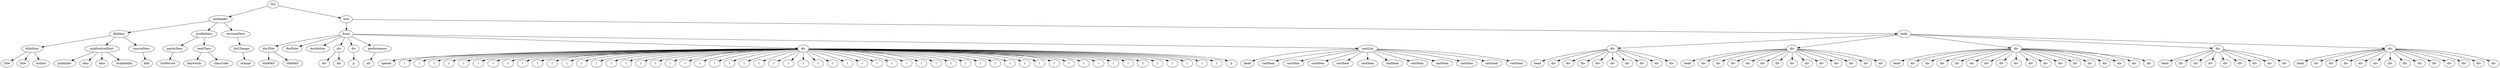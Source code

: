 digraph Tree {
	"t0" [label = "TEI"];
	"t1" [label = "teiHeader"];
	"t2" [label = "fileDesc"];
	"t3" [label = "titleStmt"];
	"t4" [label = "title"];
	"t5" [label = "title"];
	"t6" [label = "author"];
	"t7" [label = "publicationStmt"];
	"t8" [label = "publisher"];
	"t9" [label = "idno"];
	"t10" [label = "idno"];
	"t11" [label = "availability"];
	"t12" [label = "sourceDesc"];
	"t13" [label = "bibl"];
	"t14" [label = "profileDesc"];
	"t15" [label = "particDesc"];
	"t16" [label = "listPerson"];
	"t17" [label = "textClass"];
	"t18" [label = "keywords"];
	"t19" [label = "classCode"];
	"t20" [label = "revisionDesc"];
	"t21" [label = "listChange"];
	"t22" [label = "change"];
	"t23" [label = "text"];
	"t24" [label = "front"];
	"t25" [label = "docTitle"];
	"t26" [label = "titlePart"];
	"t27" [label = "titlePart"];
	"t28" [label = "docDate"];
	"t29" [label = "docAuthor"];
	"t30" [label = "div"];
	"t31" [label = "div"];
	"t32" [label = "div"];
	"t33" [label = "div"];
	"t34" [label = "p"];
	"t35" [label = "performance"];
	"t36" [label = "ab"];
	"t37" [label = "div"];
	"t38" [label = "opener"];
	"t39" [label = "l"];
	"t40" [label = "l"];
	"t41" [label = "l"];
	"t42" [label = "l"];
	"t43" [label = "l"];
	"t44" [label = "l"];
	"t45" [label = "l"];
	"t46" [label = "l"];
	"t47" [label = "l"];
	"t48" [label = "l"];
	"t49" [label = "l"];
	"t50" [label = "l"];
	"t51" [label = "l"];
	"t52" [label = "l"];
	"t53" [label = "l"];
	"t54" [label = "l"];
	"t55" [label = "l"];
	"t56" [label = "l"];
	"t57" [label = "l"];
	"t58" [label = "l"];
	"t59" [label = "l"];
	"t60" [label = "l"];
	"t61" [label = "l"];
	"t62" [label = "l"];
	"t63" [label = "l"];
	"t64" [label = "l"];
	"t65" [label = "l"];
	"t66" [label = "l"];
	"t67" [label = "l"];
	"t68" [label = "l"];
	"t69" [label = "l"];
	"t70" [label = "l"];
	"t71" [label = "l"];
	"t72" [label = "l"];
	"t73" [label = "l"];
	"t74" [label = "l"];
	"t75" [label = "l"];
	"t76" [label = "l"];
	"t77" [label = "l"];
	"t78" [label = "l"];
	"t79" [label = "l"];
	"t80" [label = "l"];
	"t81" [label = "l"];
	"t82" [label = "l"];
	"t83" [label = "l"];
	"t84" [label = "l"];
	"t85" [label = "l"];
	"t86" [label = "l"];
	"t87" [label = "l"];
	"t88" [label = "l"];
	"t89" [label = "l"];
	"t90" [label = "l"];
	"t91" [label = "l"];
	"t92" [label = "l"];
	"t93" [label = "l"];
	"t94" [label = "l"];
	"t95" [label = "p"];
	"t96" [label = "castList"];
	"t97" [label = "head"];
	"t98" [label = "castItem"];
	"t99" [label = "castItem"];
	"t100" [label = "castItem"];
	"t101" [label = "castItem"];
	"t102" [label = "castItem"];
	"t103" [label = "castItem"];
	"t104" [label = "castItem"];
	"t105" [label = "castItem"];
	"t106" [label = "castItem"];
	"t107" [label = "castItem"];
	"t108" [label = "castItem"];
	"t109" [label = "body"];
	"t110" [label = "div"];
	"t111" [label = "head"];
	"t112" [label = "div"];
	"t113" [label = "div"];
	"t114" [label = "div"];
	"t115" [label = "div"];
	"t116" [label = "div"];
	"t117" [label = "div"];
	"t118" [label = "div"];
	"t119" [label = "div"];
	"t120" [label = "div"];
	"t121" [label = "div"];
	"t122" [label = "head"];
	"t123" [label = "div"];
	"t124" [label = "div"];
	"t125" [label = "div"];
	"t126" [label = "div"];
	"t127" [label = "div"];
	"t128" [label = "div"];
	"t129" [label = "div"];
	"t130" [label = "div"];
	"t131" [label = "div"];
	"t132" [label = "div"];
	"t133" [label = "div"];
	"t134" [label = "div"];
	"t135" [label = "div"];
	"t136" [label = "div"];
	"t137" [label = "head"];
	"t138" [label = "div"];
	"t139" [label = "div"];
	"t140" [label = "div"];
	"t141" [label = "div"];
	"t142" [label = "div"];
	"t143" [label = "div"];
	"t144" [label = "div"];
	"t145" [label = "div"];
	"t146" [label = "div"];
	"t147" [label = "div"];
	"t148" [label = "div"];
	"t149" [label = "div"];
	"t150" [label = "div"];
	"t151" [label = "div"];
	"t152" [label = "div"];
	"t153" [label = "div"];
	"t154" [label = "div"];
	"t155" [label = "div"];
	"t156" [label = "head"];
	"t157" [label = "div"];
	"t158" [label = "div"];
	"t159" [label = "div"];
	"t160" [label = "div"];
	"t161" [label = "div"];
	"t162" [label = "div"];
	"t163" [label = "div"];
	"t164" [label = "div"];
	"t165" [label = "div"];
	"t166" [label = "head"];
	"t167" [label = "div"];
	"t168" [label = "div"];
	"t169" [label = "div"];
	"t170" [label = "div"];
	"t171" [label = "div"];
	"t172" [label = "div"];
	"t173" [label = "div"];
	"t174" [label = "div"];
	"t175" [label = "div"];
	"t176" [label = "div"];
	"t177" [label = "div"];
	"t178" [label = "div"];
	"t179" [label = "div"];
	"t0" -> "t1";
	"t1" -> "t2";
	"t2" -> "t3";
	"t3" -> "t4";
	"t3" -> "t5";
	"t3" -> "t6";
	"t2" -> "t7";
	"t7" -> "t8";
	"t7" -> "t9";
	"t7" -> "t10";
	"t7" -> "t11";
	"t2" -> "t12";
	"t12" -> "t13";
	"t1" -> "t14";
	"t14" -> "t15";
	"t15" -> "t16";
	"t14" -> "t17";
	"t17" -> "t18";
	"t17" -> "t19";
	"t1" -> "t20";
	"t20" -> "t21";
	"t21" -> "t22";
	"t0" -> "t23";
	"t23" -> "t24";
	"t24" -> "t25";
	"t25" -> "t26";
	"t25" -> "t27";
	"t24" -> "t28";
	"t24" -> "t29";
	"t24" -> "t30";
	"t30" -> "t31";
	"t30" -> "t32";
	"t24" -> "t33";
	"t33" -> "t34";
	"t24" -> "t35";
	"t35" -> "t36";
	"t24" -> "t37";
	"t37" -> "t38";
	"t37" -> "t39";
	"t37" -> "t40";
	"t37" -> "t41";
	"t37" -> "t42";
	"t37" -> "t43";
	"t37" -> "t44";
	"t37" -> "t45";
	"t37" -> "t46";
	"t37" -> "t47";
	"t37" -> "t48";
	"t37" -> "t49";
	"t37" -> "t50";
	"t37" -> "t51";
	"t37" -> "t52";
	"t37" -> "t53";
	"t37" -> "t54";
	"t37" -> "t55";
	"t37" -> "t56";
	"t37" -> "t57";
	"t37" -> "t58";
	"t37" -> "t59";
	"t37" -> "t60";
	"t37" -> "t61";
	"t37" -> "t62";
	"t37" -> "t63";
	"t37" -> "t64";
	"t37" -> "t65";
	"t37" -> "t66";
	"t37" -> "t67";
	"t37" -> "t68";
	"t37" -> "t69";
	"t37" -> "t70";
	"t37" -> "t71";
	"t37" -> "t72";
	"t37" -> "t73";
	"t37" -> "t74";
	"t37" -> "t75";
	"t37" -> "t76";
	"t37" -> "t77";
	"t37" -> "t78";
	"t37" -> "t79";
	"t37" -> "t80";
	"t37" -> "t81";
	"t37" -> "t82";
	"t37" -> "t83";
	"t37" -> "t84";
	"t37" -> "t85";
	"t37" -> "t86";
	"t37" -> "t87";
	"t37" -> "t88";
	"t37" -> "t89";
	"t37" -> "t90";
	"t37" -> "t91";
	"t37" -> "t92";
	"t37" -> "t93";
	"t37" -> "t94";
	"t37" -> "t95";
	"t24" -> "t96";
	"t96" -> "t97";
	"t96" -> "t98";
	"t96" -> "t99";
	"t96" -> "t100";
	"t96" -> "t101";
	"t96" -> "t102";
	"t96" -> "t103";
	"t96" -> "t104";
	"t96" -> "t105";
	"t96" -> "t106";
	"t96" -> "t107";
	"t96" -> "t108";
	"t23" -> "t109";
	"t109" -> "t110";
	"t110" -> "t111";
	"t110" -> "t112";
	"t110" -> "t113";
	"t110" -> "t114";
	"t110" -> "t115";
	"t110" -> "t116";
	"t110" -> "t117";
	"t110" -> "t118";
	"t110" -> "t119";
	"t110" -> "t120";
	"t109" -> "t121";
	"t121" -> "t122";
	"t121" -> "t123";
	"t121" -> "t124";
	"t121" -> "t125";
	"t121" -> "t126";
	"t121" -> "t127";
	"t121" -> "t128";
	"t121" -> "t129";
	"t121" -> "t130";
	"t121" -> "t131";
	"t121" -> "t132";
	"t121" -> "t133";
	"t121" -> "t134";
	"t121" -> "t135";
	"t109" -> "t136";
	"t136" -> "t137";
	"t136" -> "t138";
	"t136" -> "t139";
	"t136" -> "t140";
	"t136" -> "t141";
	"t136" -> "t142";
	"t136" -> "t143";
	"t136" -> "t144";
	"t136" -> "t145";
	"t136" -> "t146";
	"t136" -> "t147";
	"t136" -> "t148";
	"t136" -> "t149";
	"t136" -> "t150";
	"t136" -> "t151";
	"t136" -> "t152";
	"t136" -> "t153";
	"t136" -> "t154";
	"t109" -> "t155";
	"t155" -> "t156";
	"t155" -> "t157";
	"t155" -> "t158";
	"t155" -> "t159";
	"t155" -> "t160";
	"t155" -> "t161";
	"t155" -> "t162";
	"t155" -> "t163";
	"t155" -> "t164";
	"t109" -> "t165";
	"t165" -> "t166";
	"t165" -> "t167";
	"t165" -> "t168";
	"t165" -> "t169";
	"t165" -> "t170";
	"t165" -> "t171";
	"t165" -> "t172";
	"t165" -> "t173";
	"t165" -> "t174";
	"t165" -> "t175";
	"t165" -> "t176";
	"t165" -> "t177";
	"t165" -> "t178";
	"t165" -> "t179";
}
